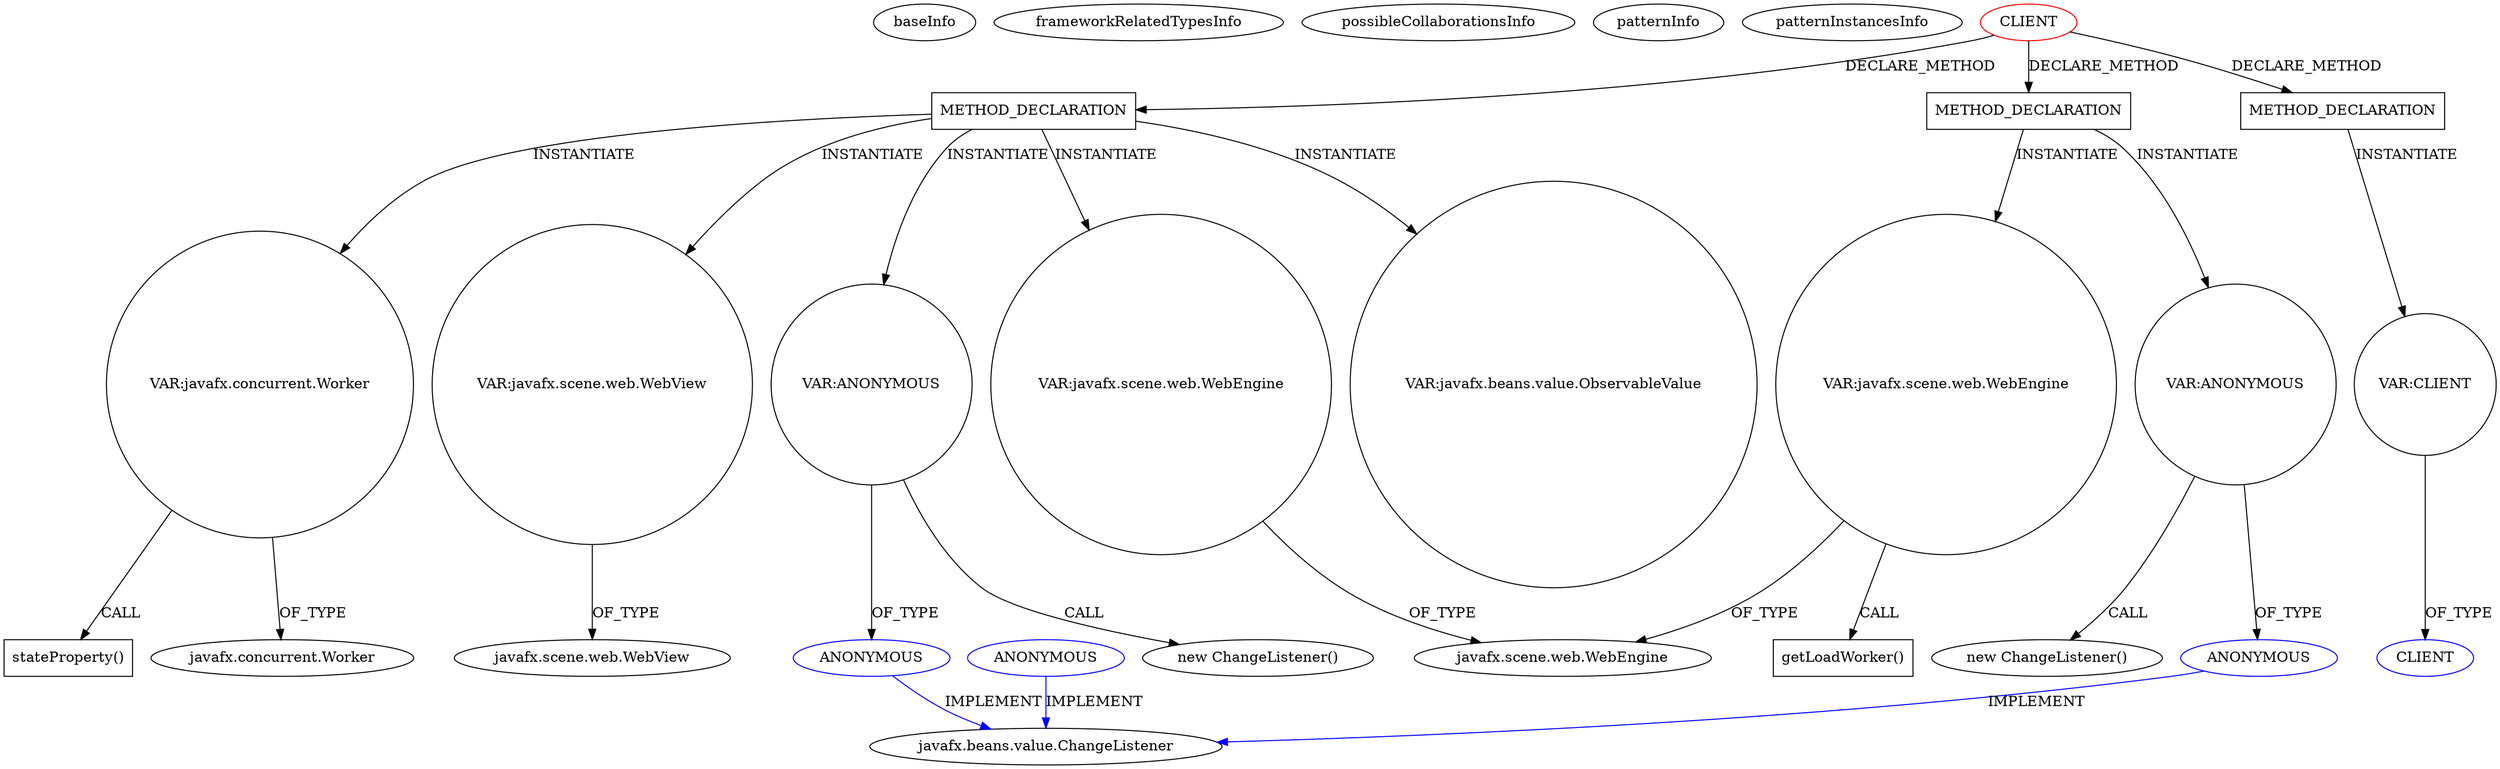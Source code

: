 digraph {
baseInfo[graphId=2616,category="pattern",isAnonymous=false,possibleRelation=false]
frameworkRelatedTypesInfo[]
possibleCollaborationsInfo[]
patternInfo[frequency=2.0,patternRootClient=0]
patternInstancesInfo[0="stepanovdg-VisualJadeMotionModel~/stepanovdg-VisualJadeMotionModel/VisualJadeMotionModel-master/src/by/bsu/kurs/stepanov/visualisation/GoogleMap.java~GoogleMap~4273",1="dony1990-ProsDesktop~/dony1990-ProsDesktop/ProsDesktop-master/src/nicon/NiconDesktop/guifx/NiconNavigator/NavegadorController.java~NavegadorController~2563"]
23[label="javafx.concurrent.Worker",vertexType="FRAMEWORK_INTERFACE_TYPE",isFrameworkType=false]
21[label="VAR:javafx.concurrent.Worker",vertexType="VARIABLE_EXPRESION",isFrameworkType=false,shape=circle]
22[label="stateProperty()",vertexType="INSIDE_CALL",isFrameworkType=false,shape=box]
8[label="METHOD_DECLARATION",vertexType="CLIENT_METHOD_DECLARATION",isFrameworkType=false,shape=box]
10[label="VAR:javafx.scene.web.WebView",vertexType="VARIABLE_EXPRESION",isFrameworkType=false,shape=circle]
0[label="CLIENT",vertexType="ROOT_CLIENT_CLASS_DECLARATION",isFrameworkType=false,color=red]
7[label="javafx.scene.web.WebView",vertexType="FRAMEWORK_CLASS_TYPE",isFrameworkType=false]
27[label="VAR:ANONYMOUS",vertexType="VARIABLE_EXPRESION",isFrameworkType=false,shape=circle]
28[label="ANONYMOUS",vertexType="REFERENCE_ANONYMOUS_DECLARATION",isFrameworkType=false,color=blue]
26[label="new ChangeListener()",vertexType="CONSTRUCTOR_CALL",isFrameworkType=false]
29[label="javafx.beans.value.ChangeListener",vertexType="FRAMEWORK_INTERFACE_TYPE",isFrameworkType=false]
58[label="ANONYMOUS",vertexType="REFERENCE_ANONYMOUS_DECLARATION",isFrameworkType=false,color=blue]
42[label="ANONYMOUS",vertexType="REFERENCE_ANONYMOUS_DECLARATION",isFrameworkType=false,color=blue]
41[label="VAR:ANONYMOUS",vertexType="VARIABLE_EXPRESION",isFrameworkType=false,shape=circle]
40[label="new ChangeListener()",vertexType="CONSTRUCTOR_CALL",isFrameworkType=false]
15[label="VAR:javafx.scene.web.WebEngine",vertexType="VARIABLE_EXPRESION",isFrameworkType=false,shape=circle]
5[label="javafx.scene.web.WebEngine",vertexType="FRAMEWORK_CLASS_TYPE",isFrameworkType=false]
30[label="METHOD_DECLARATION",vertexType="CLIENT_METHOD_DECLARATION",isFrameworkType=false,shape=box]
37[label="VAR:javafx.scene.web.WebEngine",vertexType="VARIABLE_EXPRESION",isFrameworkType=false,shape=circle]
38[label="getLoadWorker()",vertexType="INSIDE_CALL",isFrameworkType=false,shape=box]
63[label="METHOD_DECLARATION",vertexType="CLIENT_METHOD_DECLARATION",isFrameworkType=false,shape=box]
65[label="VAR:CLIENT",vertexType="VARIABLE_EXPRESION",isFrameworkType=false,shape=circle]
66[label="CLIENT",vertexType="REFERENCE_CLIENT_CLASS_DECLARATION",isFrameworkType=false,color=blue]
18[label="VAR:javafx.beans.value.ObservableValue",vertexType="VARIABLE_EXPRESION",isFrameworkType=false,shape=circle]
21->22[label="CALL"]
10->7[label="OF_TYPE"]
0->30[label="DECLARE_METHOD"]
8->21[label="INSTANTIATE"]
30->41[label="INSTANTIATE"]
37->5[label="OF_TYPE"]
28->29[label="IMPLEMENT",color=blue]
21->23[label="OF_TYPE"]
8->27[label="INSTANTIATE"]
8->18[label="INSTANTIATE"]
37->38[label="CALL"]
41->42[label="OF_TYPE"]
41->40[label="CALL"]
15->5[label="OF_TYPE"]
8->10[label="INSTANTIATE"]
8->15[label="INSTANTIATE"]
42->29[label="IMPLEMENT",color=blue]
30->37[label="INSTANTIATE"]
27->28[label="OF_TYPE"]
27->26[label="CALL"]
0->8[label="DECLARE_METHOD"]
0->63[label="DECLARE_METHOD"]
63->65[label="INSTANTIATE"]
58->29[label="IMPLEMENT",color=blue]
65->66[label="OF_TYPE"]
}
